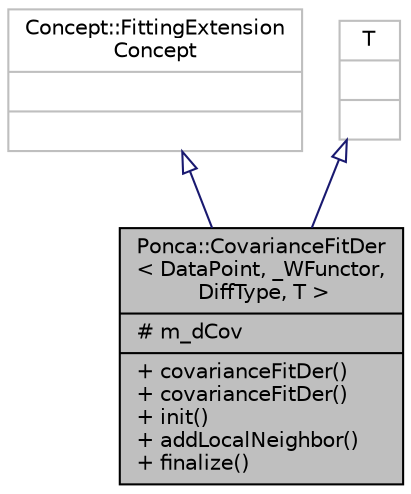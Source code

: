 digraph "Ponca::CovarianceFitDer&lt; DataPoint, _WFunctor, DiffType, T &gt;"
{
 // INTERACTIVE_SVG=YES
 // LATEX_PDF_SIZE
  bgcolor="transparent";
  edge [fontname="Helvetica",fontsize="10",labelfontname="Helvetica",labelfontsize="10"];
  node [fontname="Helvetica",fontsize="10",shape=record];
  Node1 [label="{Ponca::CovarianceFitDer\l\< DataPoint, _WFunctor,\l DiffType, T \>\n|# m_dCov\l|+ covarianceFitDer()\l+ covarianceFitDer()\l+ init()\l+ addLocalNeighbor()\l+ finalize()\l}",height=0.2,width=0.4,color="black", fillcolor="grey75", style="filled", fontcolor="black",tooltip="Internal generic class computing the derivatives of covariance matrix computed by CovarianceFitBase."];
  Node2 -> Node1 [dir="back",color="midnightblue",fontsize="10",style="solid",arrowtail="onormal",fontname="Helvetica"];
  Node2 [label="{Concept::FittingExtension\lConcept\n||}",height=0.2,width=0.4,color="grey75",tooltip=" "];
  Node3 -> Node1 [dir="back",color="midnightblue",fontsize="10",style="solid",arrowtail="onormal",fontname="Helvetica"];
  Node3 [label="{T\n||}",height=0.2,width=0.4,color="grey75",tooltip=" "];
}
